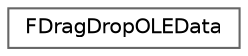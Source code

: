 digraph "Graphical Class Hierarchy"
{
 // INTERACTIVE_SVG=YES
 // LATEX_PDF_SIZE
  bgcolor="transparent";
  edge [fontname=Helvetica,fontsize=10,labelfontname=Helvetica,labelfontsize=10];
  node [fontname=Helvetica,fontsize=10,shape=box,height=0.2,width=0.4];
  rankdir="LR";
  Node0 [id="Node000000",label="FDragDropOLEData",height=0.2,width=0.4,color="grey40", fillcolor="white", style="filled",URL="$d5/d3a/structFDragDropOLEData.html",tooltip=" "];
}
